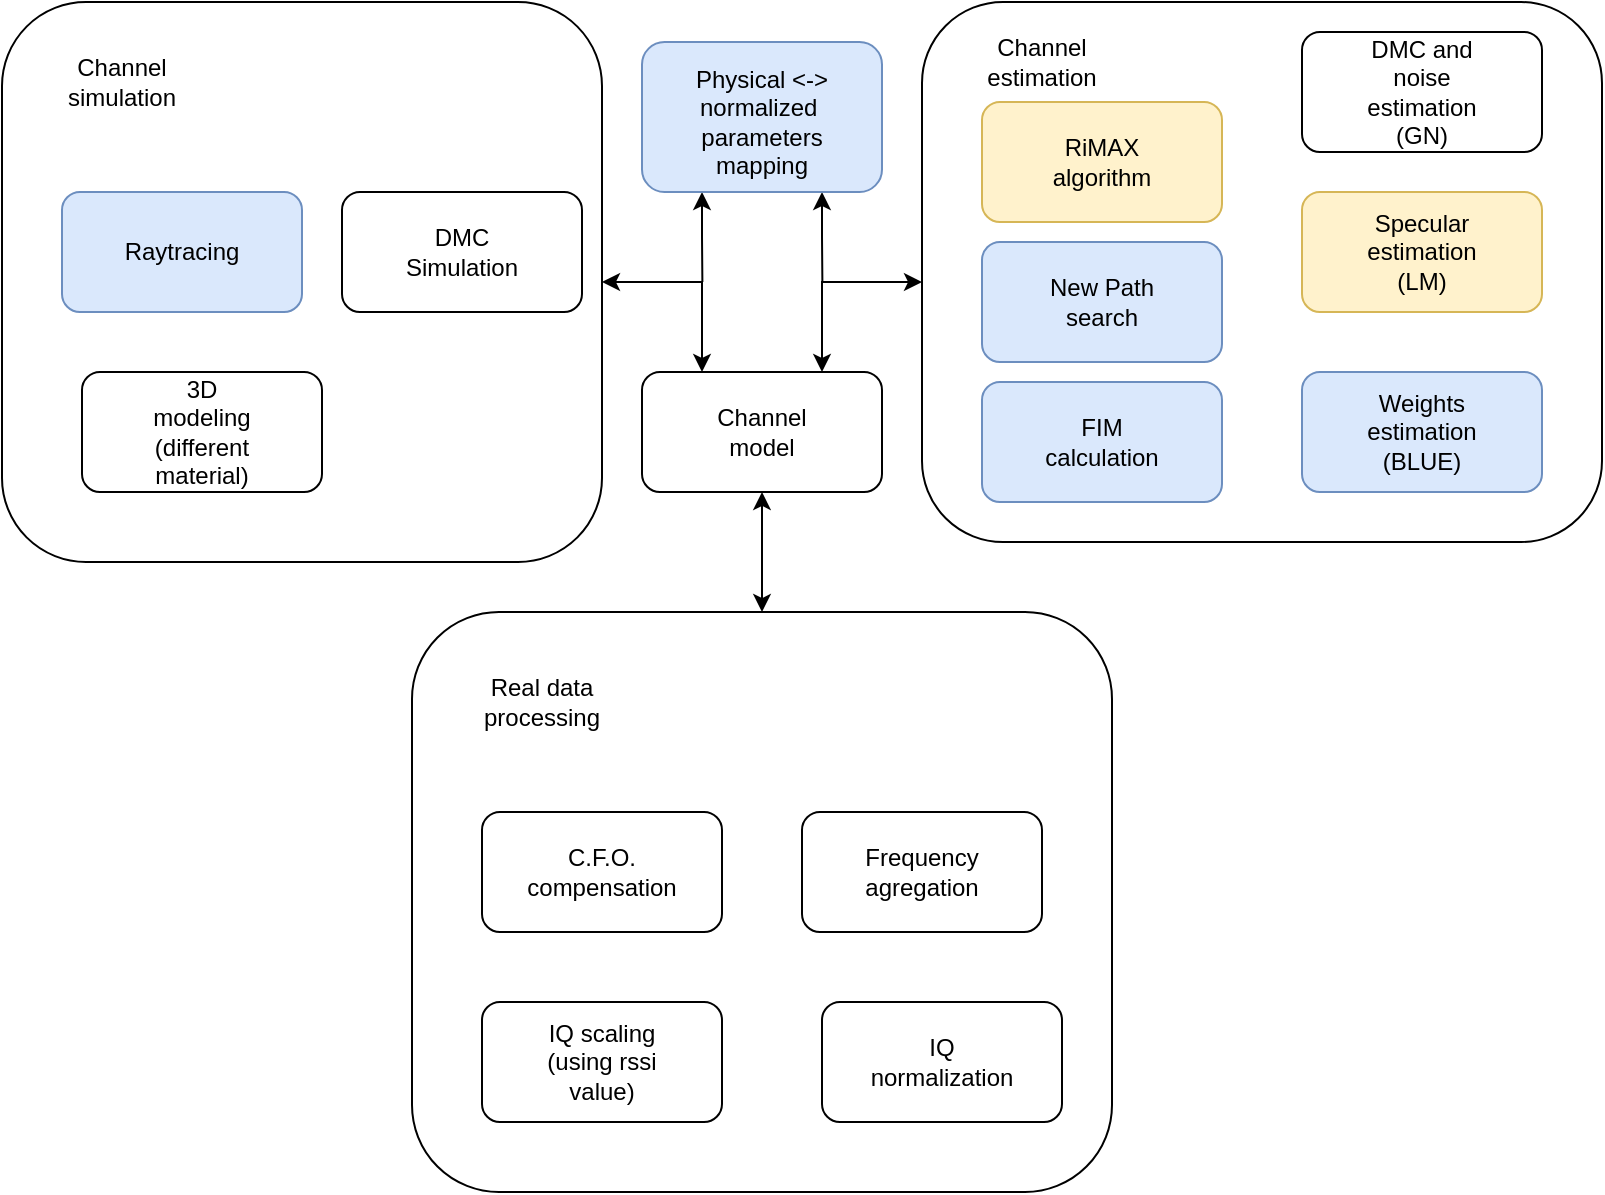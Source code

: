 <mxfile version="21.7.4" type="device">
  <diagram name="Page-1" id="ahZg-d82cFKrj_sNf6kS">
    <mxGraphModel dx="1364" dy="803" grid="1" gridSize="10" guides="1" tooltips="1" connect="1" arrows="1" fold="1" page="1" pageScale="1" pageWidth="850" pageHeight="1100" math="0" shadow="0">
      <root>
        <mxCell id="0" />
        <mxCell id="1" parent="0" />
        <mxCell id="r4TWweg1bSOyHS32X4sf-29" style="edgeStyle=orthogonalEdgeStyle;rounded=0;orthogonalLoop=1;jettySize=auto;html=1;entryX=0.75;entryY=0;entryDx=0;entryDy=0;startArrow=classic;startFill=1;" parent="1" source="r4TWweg1bSOyHS32X4sf-3" target="r4TWweg1bSOyHS32X4sf-1" edge="1">
          <mxGeometry relative="1" as="geometry">
            <Array as="points">
              <mxPoint x="430" y="220" />
            </Array>
          </mxGeometry>
        </mxCell>
        <mxCell id="r4TWweg1bSOyHS32X4sf-3" value="" style="rounded=1;whiteSpace=wrap;html=1;" parent="1" vertex="1">
          <mxGeometry x="480" y="80" width="340" height="270" as="geometry" />
        </mxCell>
        <mxCell id="r4TWweg1bSOyHS32X4sf-4" value="Channel estimation" style="text;html=1;strokeColor=none;fillColor=none;align=center;verticalAlign=middle;whiteSpace=wrap;rounded=0;" parent="1" vertex="1">
          <mxGeometry x="510" y="95" width="60" height="30" as="geometry" />
        </mxCell>
        <mxCell id="r4TWweg1bSOyHS32X4sf-7" value="" style="rounded=1;whiteSpace=wrap;html=1;fillColor=#fff2cc;strokeColor=#d6b656;" parent="1" vertex="1">
          <mxGeometry x="670" y="175" width="120" height="60" as="geometry" />
        </mxCell>
        <mxCell id="r4TWweg1bSOyHS32X4sf-8" value="Specular estimation (LM)" style="text;html=1;strokeColor=none;fillColor=none;align=center;verticalAlign=middle;whiteSpace=wrap;rounded=0;" parent="1" vertex="1">
          <mxGeometry x="700" y="190" width="60" height="30" as="geometry" />
        </mxCell>
        <mxCell id="r4TWweg1bSOyHS32X4sf-9" value="" style="rounded=1;whiteSpace=wrap;html=1;" parent="1" vertex="1">
          <mxGeometry x="670" y="95" width="120" height="60" as="geometry" />
        </mxCell>
        <mxCell id="r4TWweg1bSOyHS32X4sf-10" value="DMC and noise estimation (GN)" style="text;html=1;strokeColor=none;fillColor=none;align=center;verticalAlign=middle;whiteSpace=wrap;rounded=0;" parent="1" vertex="1">
          <mxGeometry x="700" y="110" width="60" height="30" as="geometry" />
        </mxCell>
        <mxCell id="r4TWweg1bSOyHS32X4sf-11" value="" style="rounded=1;whiteSpace=wrap;html=1;fillColor=#fff2cc;strokeColor=#d6b656;" parent="1" vertex="1">
          <mxGeometry x="510" y="130" width="120" height="60" as="geometry" />
        </mxCell>
        <mxCell id="r4TWweg1bSOyHS32X4sf-12" value="RiMAX algorithm" style="text;html=1;strokeColor=none;fillColor=none;align=center;verticalAlign=middle;whiteSpace=wrap;rounded=0;" parent="1" vertex="1">
          <mxGeometry x="540" y="145" width="60" height="30" as="geometry" />
        </mxCell>
        <mxCell id="r4TWweg1bSOyHS32X4sf-13" value="" style="rounded=1;whiteSpace=wrap;html=1;fillColor=#dae8fc;strokeColor=#6c8ebf;" parent="1" vertex="1">
          <mxGeometry x="670" y="265" width="120" height="60" as="geometry" />
        </mxCell>
        <mxCell id="r4TWweg1bSOyHS32X4sf-14" value="Weights estimation (BLUE)" style="text;html=1;strokeColor=none;fillColor=none;align=center;verticalAlign=middle;whiteSpace=wrap;rounded=0;" parent="1" vertex="1">
          <mxGeometry x="700" y="280" width="60" height="30" as="geometry" />
        </mxCell>
        <mxCell id="r4TWweg1bSOyHS32X4sf-28" style="edgeStyle=orthogonalEdgeStyle;rounded=0;orthogonalLoop=1;jettySize=auto;html=1;entryX=0.25;entryY=0;entryDx=0;entryDy=0;startArrow=classic;startFill=1;" parent="1" source="r4TWweg1bSOyHS32X4sf-15" target="r4TWweg1bSOyHS32X4sf-1" edge="1">
          <mxGeometry relative="1" as="geometry" />
        </mxCell>
        <mxCell id="r4TWweg1bSOyHS32X4sf-15" value="" style="rounded=1;whiteSpace=wrap;html=1;" parent="1" vertex="1">
          <mxGeometry x="20" y="80" width="300" height="280" as="geometry" />
        </mxCell>
        <mxCell id="r4TWweg1bSOyHS32X4sf-16" value="Channel simulation" style="text;html=1;strokeColor=none;fillColor=none;align=center;verticalAlign=middle;whiteSpace=wrap;rounded=0;" parent="1" vertex="1">
          <mxGeometry x="50" y="105" width="60" height="30" as="geometry" />
        </mxCell>
        <mxCell id="r4TWweg1bSOyHS32X4sf-19" value="" style="rounded=1;whiteSpace=wrap;html=1;fillColor=#dae8fc;strokeColor=#6c8ebf;" parent="1" vertex="1">
          <mxGeometry x="50" y="175" width="120" height="60" as="geometry" />
        </mxCell>
        <mxCell id="r4TWweg1bSOyHS32X4sf-18" value="Raytracing" style="text;html=1;strokeColor=none;fillColor=none;align=center;verticalAlign=middle;whiteSpace=wrap;rounded=0;" parent="1" vertex="1">
          <mxGeometry x="80" y="190" width="60" height="30" as="geometry" />
        </mxCell>
        <mxCell id="r4TWweg1bSOyHS32X4sf-32" style="edgeStyle=orthogonalEdgeStyle;rounded=0;orthogonalLoop=1;jettySize=auto;html=1;entryX=0.5;entryY=0;entryDx=0;entryDy=0;startArrow=classic;startFill=1;" parent="1" source="r4TWweg1bSOyHS32X4sf-1" target="r4TWweg1bSOyHS32X4sf-25" edge="1">
          <mxGeometry relative="1" as="geometry" />
        </mxCell>
        <mxCell id="r4TWweg1bSOyHS32X4sf-1" value="" style="rounded=1;whiteSpace=wrap;html=1;" parent="1" vertex="1">
          <mxGeometry x="340" y="265" width="120" height="60" as="geometry" />
        </mxCell>
        <mxCell id="r4TWweg1bSOyHS32X4sf-2" value="Channel model" style="text;html=1;strokeColor=none;fillColor=none;align=center;verticalAlign=middle;whiteSpace=wrap;rounded=0;" parent="1" vertex="1">
          <mxGeometry x="370" y="280" width="60" height="30" as="geometry" />
        </mxCell>
        <mxCell id="r4TWweg1bSOyHS32X4sf-25" value="" style="rounded=1;whiteSpace=wrap;html=1;" parent="1" vertex="1">
          <mxGeometry x="225" y="385" width="350" height="290" as="geometry" />
        </mxCell>
        <mxCell id="r4TWweg1bSOyHS32X4sf-26" value="Real data processing" style="text;html=1;strokeColor=none;fillColor=none;align=center;verticalAlign=middle;whiteSpace=wrap;rounded=0;" parent="1" vertex="1">
          <mxGeometry x="260" y="415" width="60" height="30" as="geometry" />
        </mxCell>
        <mxCell id="r4TWweg1bSOyHS32X4sf-27" value="" style="rounded=1;whiteSpace=wrap;html=1;" parent="1" vertex="1">
          <mxGeometry x="260" y="485" width="120" height="60" as="geometry" />
        </mxCell>
        <mxCell id="r4TWweg1bSOyHS32X4sf-33" value="C.F.O. compensation" style="text;html=1;strokeColor=none;fillColor=none;align=center;verticalAlign=middle;whiteSpace=wrap;rounded=0;" parent="1" vertex="1">
          <mxGeometry x="290" y="500" width="60" height="30" as="geometry" />
        </mxCell>
        <mxCell id="r4TWweg1bSOyHS32X4sf-34" value="" style="rounded=1;whiteSpace=wrap;html=1;" parent="1" vertex="1">
          <mxGeometry x="420" y="485" width="120" height="60" as="geometry" />
        </mxCell>
        <mxCell id="r4TWweg1bSOyHS32X4sf-35" value="Frequency agregation" style="text;html=1;strokeColor=none;fillColor=none;align=center;verticalAlign=middle;whiteSpace=wrap;rounded=0;" parent="1" vertex="1">
          <mxGeometry x="450" y="500" width="60" height="30" as="geometry" />
        </mxCell>
        <mxCell id="r4TWweg1bSOyHS32X4sf-36" value="" style="rounded=1;whiteSpace=wrap;html=1;" parent="1" vertex="1">
          <mxGeometry x="430" y="580" width="120" height="60" as="geometry" />
        </mxCell>
        <mxCell id="r4TWweg1bSOyHS32X4sf-37" value="IQ normalization" style="text;html=1;strokeColor=none;fillColor=none;align=center;verticalAlign=middle;whiteSpace=wrap;rounded=0;" parent="1" vertex="1">
          <mxGeometry x="460" y="595" width="60" height="30" as="geometry" />
        </mxCell>
        <mxCell id="r4TWweg1bSOyHS32X4sf-38" value="" style="rounded=1;whiteSpace=wrap;html=1;" parent="1" vertex="1">
          <mxGeometry x="260" y="580" width="120" height="60" as="geometry" />
        </mxCell>
        <mxCell id="r4TWweg1bSOyHS32X4sf-39" value="IQ scaling (using rssi value)" style="text;html=1;strokeColor=none;fillColor=none;align=center;verticalAlign=middle;whiteSpace=wrap;rounded=0;" parent="1" vertex="1">
          <mxGeometry x="290" y="595" width="60" height="30" as="geometry" />
        </mxCell>
        <mxCell id="r4TWweg1bSOyHS32X4sf-40" value="" style="rounded=1;whiteSpace=wrap;html=1;fillColor=#dae8fc;strokeColor=#6c8ebf;" parent="1" vertex="1">
          <mxGeometry x="510" y="270" width="120" height="60" as="geometry" />
        </mxCell>
        <mxCell id="r4TWweg1bSOyHS32X4sf-41" value="FIM calculation" style="text;html=1;strokeColor=none;fillColor=none;align=center;verticalAlign=middle;whiteSpace=wrap;rounded=0;" parent="1" vertex="1">
          <mxGeometry x="540" y="285" width="60" height="30" as="geometry" />
        </mxCell>
        <mxCell id="r4TWweg1bSOyHS32X4sf-42" value="" style="rounded=1;whiteSpace=wrap;html=1;" parent="1" vertex="1">
          <mxGeometry x="60" y="265" width="120" height="60" as="geometry" />
        </mxCell>
        <mxCell id="r4TWweg1bSOyHS32X4sf-43" value="3D modeling (different material)" style="text;html=1;strokeColor=none;fillColor=none;align=center;verticalAlign=middle;whiteSpace=wrap;rounded=0;" parent="1" vertex="1">
          <mxGeometry x="90" y="280" width="60" height="30" as="geometry" />
        </mxCell>
        <mxCell id="r4TWweg1bSOyHS32X4sf-46" style="edgeStyle=orthogonalEdgeStyle;rounded=0;orthogonalLoop=1;jettySize=auto;html=1;exitX=0.25;exitY=1;exitDx=0;exitDy=0;startArrow=classic;startFill=1;endArrow=none;endFill=0;" parent="1" source="r4TWweg1bSOyHS32X4sf-44" edge="1">
          <mxGeometry relative="1" as="geometry">
            <mxPoint x="370.19" y="220" as="targetPoint" />
          </mxGeometry>
        </mxCell>
        <mxCell id="r4TWweg1bSOyHS32X4sf-47" style="edgeStyle=orthogonalEdgeStyle;rounded=0;orthogonalLoop=1;jettySize=auto;html=1;exitX=0.75;exitY=1;exitDx=0;exitDy=0;startArrow=classic;startFill=1;endArrow=none;endFill=0;" parent="1" source="r4TWweg1bSOyHS32X4sf-44" edge="1">
          <mxGeometry relative="1" as="geometry">
            <mxPoint x="430.19" y="220" as="targetPoint" />
          </mxGeometry>
        </mxCell>
        <mxCell id="r4TWweg1bSOyHS32X4sf-44" value="" style="rounded=1;whiteSpace=wrap;html=1;fillColor=#dae8fc;strokeColor=#6c8ebf;" parent="1" vertex="1">
          <mxGeometry x="340" y="100" width="120" height="75" as="geometry" />
        </mxCell>
        <mxCell id="r4TWweg1bSOyHS32X4sf-45" value="Physical &amp;lt;-&amp;gt; normalized&amp;nbsp; parameters mapping" style="text;html=1;strokeColor=none;fillColor=none;align=center;verticalAlign=middle;whiteSpace=wrap;rounded=0;" parent="1" vertex="1">
          <mxGeometry x="360" y="125" width="80" height="30" as="geometry" />
        </mxCell>
        <mxCell id="614Mdoij8_vc3SIsckdE-1" value="" style="rounded=1;whiteSpace=wrap;html=1;fillColor=#dae8fc;strokeColor=#6c8ebf;" parent="1" vertex="1">
          <mxGeometry x="510" y="200" width="120" height="60" as="geometry" />
        </mxCell>
        <mxCell id="614Mdoij8_vc3SIsckdE-2" value="New Path search" style="text;html=1;strokeColor=none;fillColor=none;align=center;verticalAlign=middle;whiteSpace=wrap;rounded=0;" parent="1" vertex="1">
          <mxGeometry x="540" y="215" width="60" height="30" as="geometry" />
        </mxCell>
        <mxCell id="3WN1_VAAksavaQUMz8hd-1" value="" style="rounded=1;whiteSpace=wrap;html=1;" vertex="1" parent="1">
          <mxGeometry x="190" y="175" width="120" height="60" as="geometry" />
        </mxCell>
        <mxCell id="3WN1_VAAksavaQUMz8hd-2" value="DMC Simulation" style="text;html=1;strokeColor=none;fillColor=none;align=center;verticalAlign=middle;whiteSpace=wrap;rounded=0;" vertex="1" parent="1">
          <mxGeometry x="220" y="190" width="60" height="30" as="geometry" />
        </mxCell>
      </root>
    </mxGraphModel>
  </diagram>
</mxfile>
